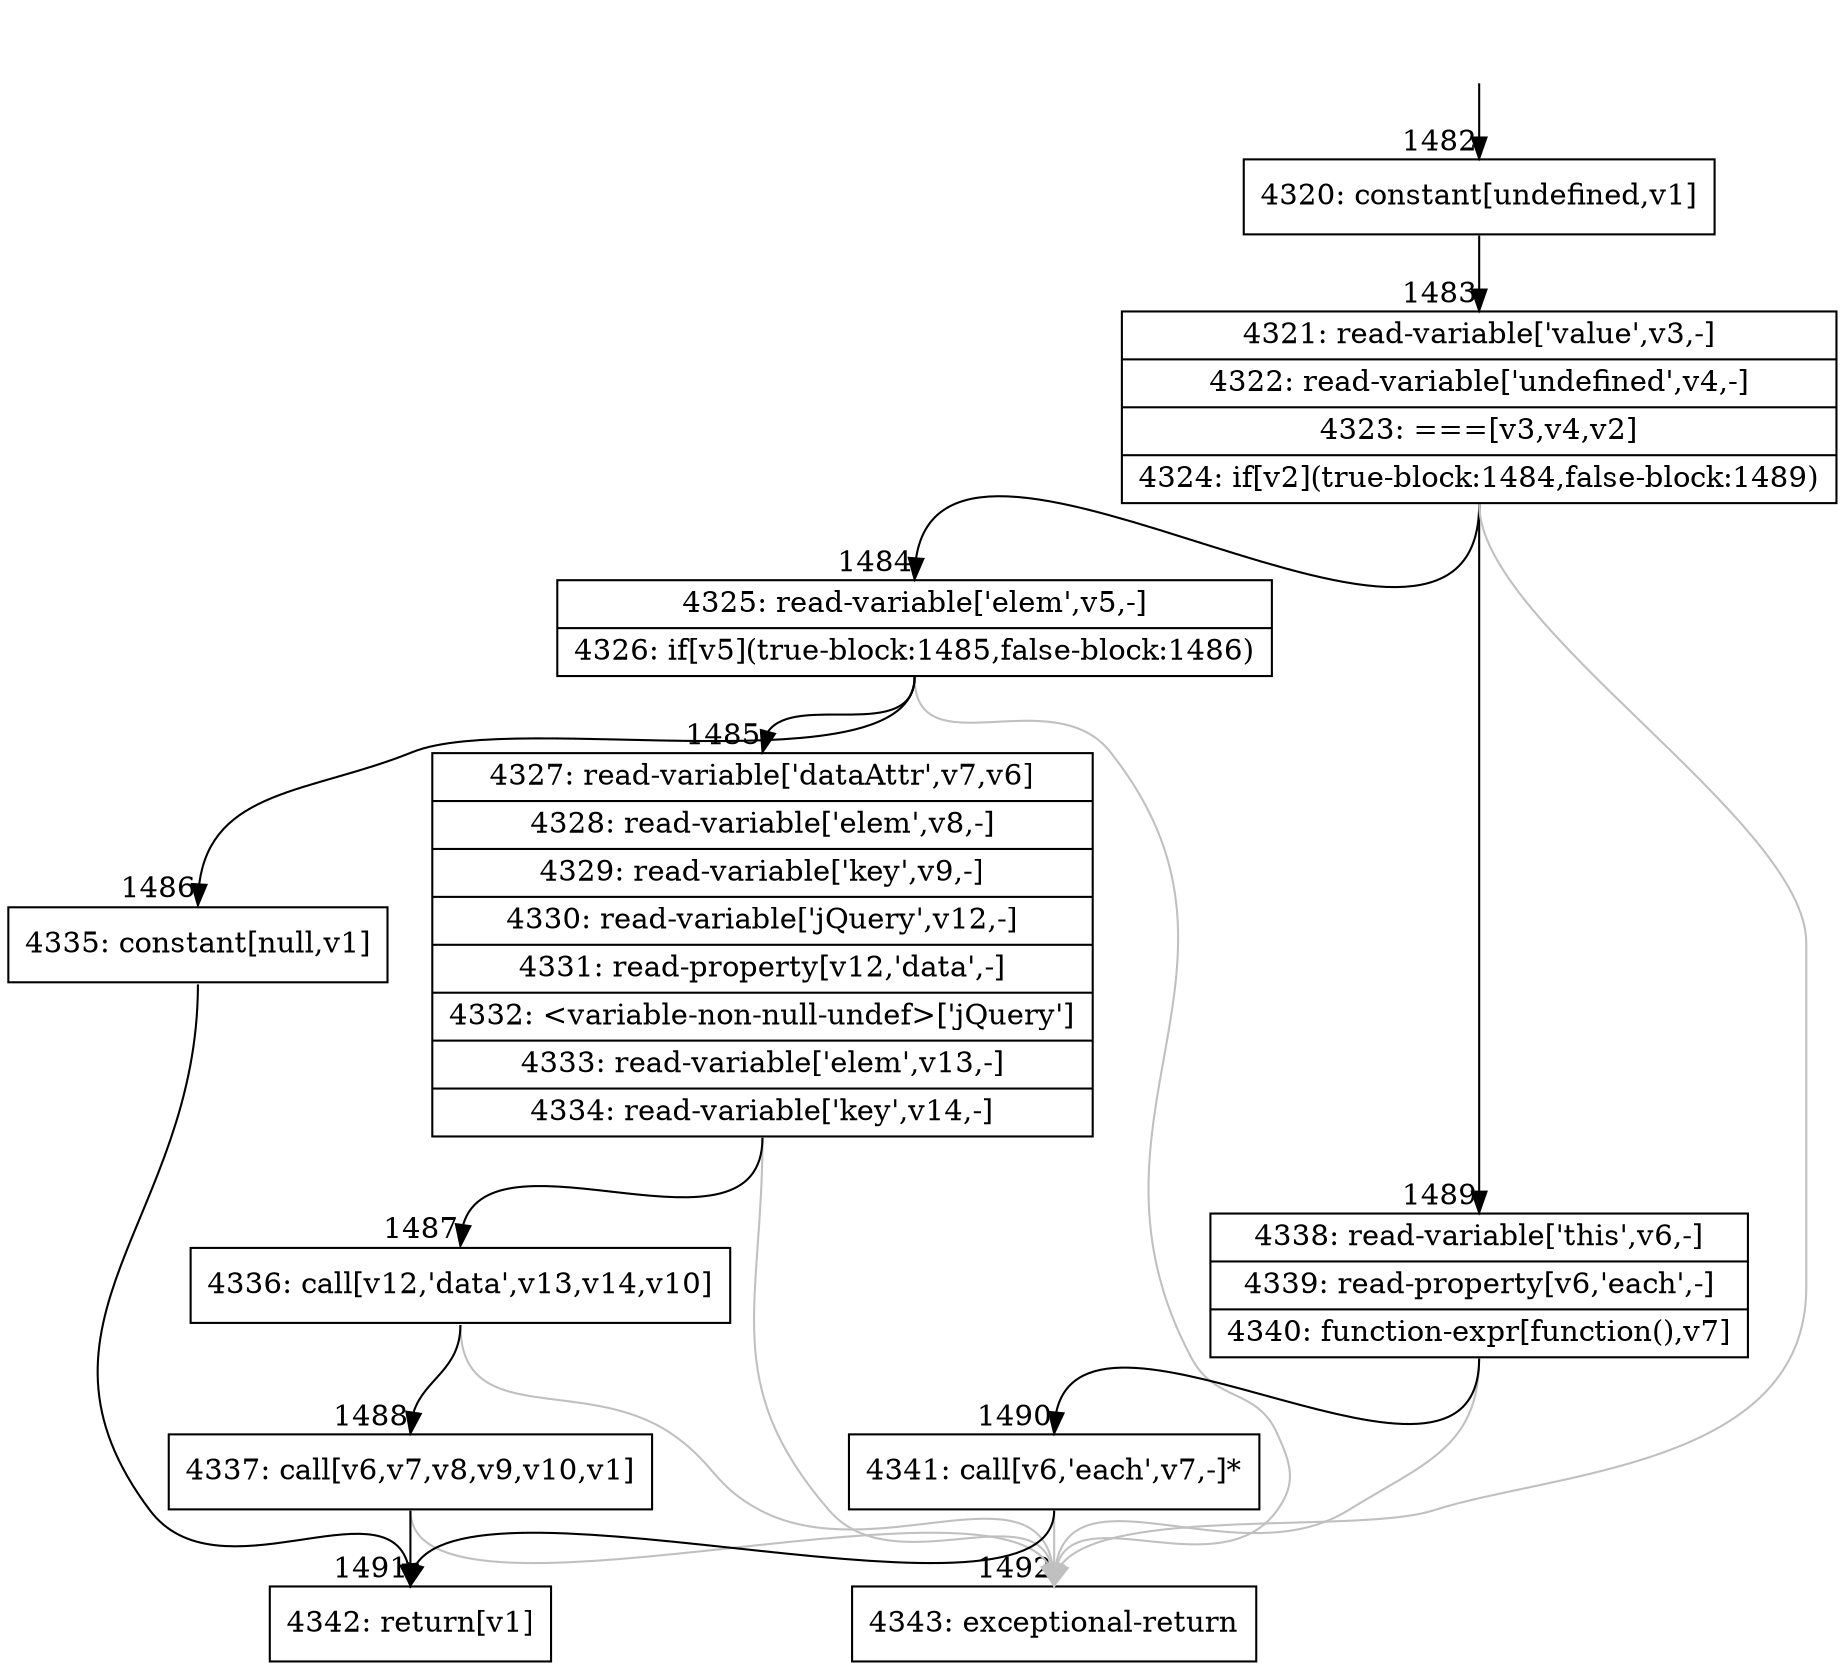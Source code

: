 digraph {
rankdir="TD"
BB_entry102[shape=none,label=""];
BB_entry102 -> BB1482 [tailport=s, headport=n, headlabel="    1482"]
BB1482 [shape=record label="{4320: constant[undefined,v1]}" ] 
BB1482 -> BB1483 [tailport=s, headport=n, headlabel="      1483"]
BB1483 [shape=record label="{4321: read-variable['value',v3,-]|4322: read-variable['undefined',v4,-]|4323: ===[v3,v4,v2]|4324: if[v2](true-block:1484,false-block:1489)}" ] 
BB1483 -> BB1484 [tailport=s, headport=n, headlabel="      1484"]
BB1483 -> BB1489 [tailport=s, headport=n, headlabel="      1489"]
BB1483 -> BB1492 [tailport=s, headport=n, color=gray, headlabel="      1492"]
BB1484 [shape=record label="{4325: read-variable['elem',v5,-]|4326: if[v5](true-block:1485,false-block:1486)}" ] 
BB1484 -> BB1485 [tailport=s, headport=n, headlabel="      1485"]
BB1484 -> BB1486 [tailport=s, headport=n, headlabel="      1486"]
BB1484 -> BB1492 [tailport=s, headport=n, color=gray]
BB1485 [shape=record label="{4327: read-variable['dataAttr',v7,v6]|4328: read-variable['elem',v8,-]|4329: read-variable['key',v9,-]|4330: read-variable['jQuery',v12,-]|4331: read-property[v12,'data',-]|4332: \<variable-non-null-undef\>['jQuery']|4333: read-variable['elem',v13,-]|4334: read-variable['key',v14,-]}" ] 
BB1485 -> BB1487 [tailport=s, headport=n, headlabel="      1487"]
BB1485 -> BB1492 [tailport=s, headport=n, color=gray]
BB1486 [shape=record label="{4335: constant[null,v1]}" ] 
BB1486 -> BB1491 [tailport=s, headport=n, headlabel="      1491"]
BB1487 [shape=record label="{4336: call[v12,'data',v13,v14,v10]}" ] 
BB1487 -> BB1488 [tailport=s, headport=n, headlabel="      1488"]
BB1487 -> BB1492 [tailport=s, headport=n, color=gray]
BB1488 [shape=record label="{4337: call[v6,v7,v8,v9,v10,v1]}" ] 
BB1488 -> BB1491 [tailport=s, headport=n]
BB1488 -> BB1492 [tailport=s, headport=n, color=gray]
BB1489 [shape=record label="{4338: read-variable['this',v6,-]|4339: read-property[v6,'each',-]|4340: function-expr[function(),v7]}" ] 
BB1489 -> BB1490 [tailport=s, headport=n, headlabel="      1490"]
BB1489 -> BB1492 [tailport=s, headport=n, color=gray]
BB1490 [shape=record label="{4341: call[v6,'each',v7,-]*}" ] 
BB1490 -> BB1491 [tailport=s, headport=n]
BB1490 -> BB1492 [tailport=s, headport=n, color=gray]
BB1491 [shape=record label="{4342: return[v1]}" ] 
BB1492 [shape=record label="{4343: exceptional-return}" ] 
}
